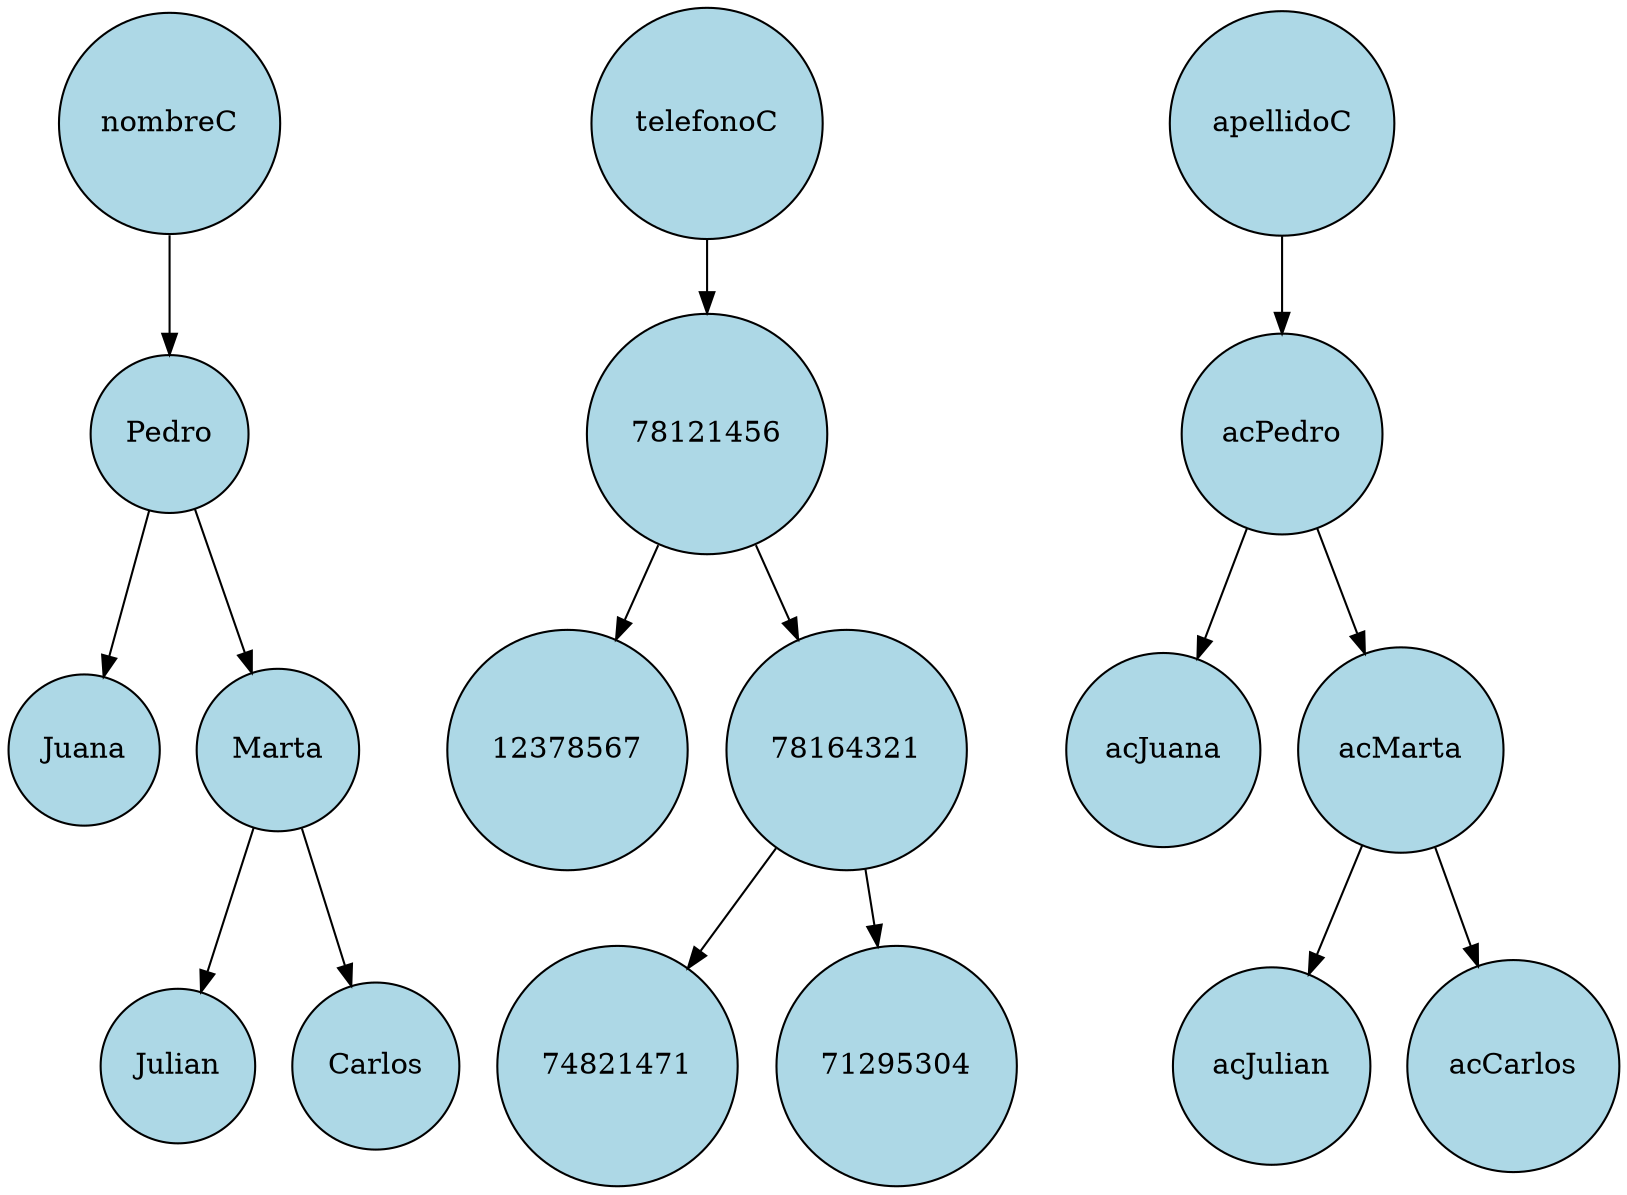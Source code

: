 digraph ArbolAVL {
node [shape=circle, style=filled, fillcolor=lightblue, fontcolor=black];
nombreC ->Pedro;
Pedro;
Pedro -> Juana;
Juana;
Pedro -> Marta;
Marta;
Marta -> Julian;
Julian;
Marta -> Carlos;
Carlos;
telefonoC ->78121456;
78121456;
78121456 -> 12378567;
12378567;
78121456 -> 78164321;
78164321;
78164321 -> 74821471;
74821471;
78164321 -> 71295304;
71295304;
apellidoC ->acPedro;
acPedro;
acPedro -> acJuana;
acJuana;
acPedro -> acMarta;
acMarta;
acMarta -> acJulian;
acJulian;
acMarta -> acCarlos;
acCarlos;
}
